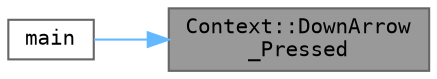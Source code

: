 digraph "Context::DownArrow_Pressed"
{
 // LATEX_PDF_SIZE
  bgcolor="transparent";
  edge [fontname=Terminal,fontsize=10,labelfontname=Helvetica,labelfontsize=10];
  node [fontname=Terminal,fontsize=10,shape=box,height=0.2,width=0.4];
  rankdir="RL";
  Node1 [label="Context::DownArrow\l_Pressed",height=0.2,width=0.4,color="gray40", fillcolor="grey60", style="filled", fontcolor="black",tooltip="If the Down Arrrow key is currently held"];
  Node1 -> Node2 [dir="back",color="steelblue1",style="solid"];
  Node2 [label="main",height=0.2,width=0.4,color="grey40", fillcolor="white", style="filled",URL="$main_8cpp.html#ae66f6b31b5ad750f1fe042a706a4e3d4",tooltip=" "];
}
